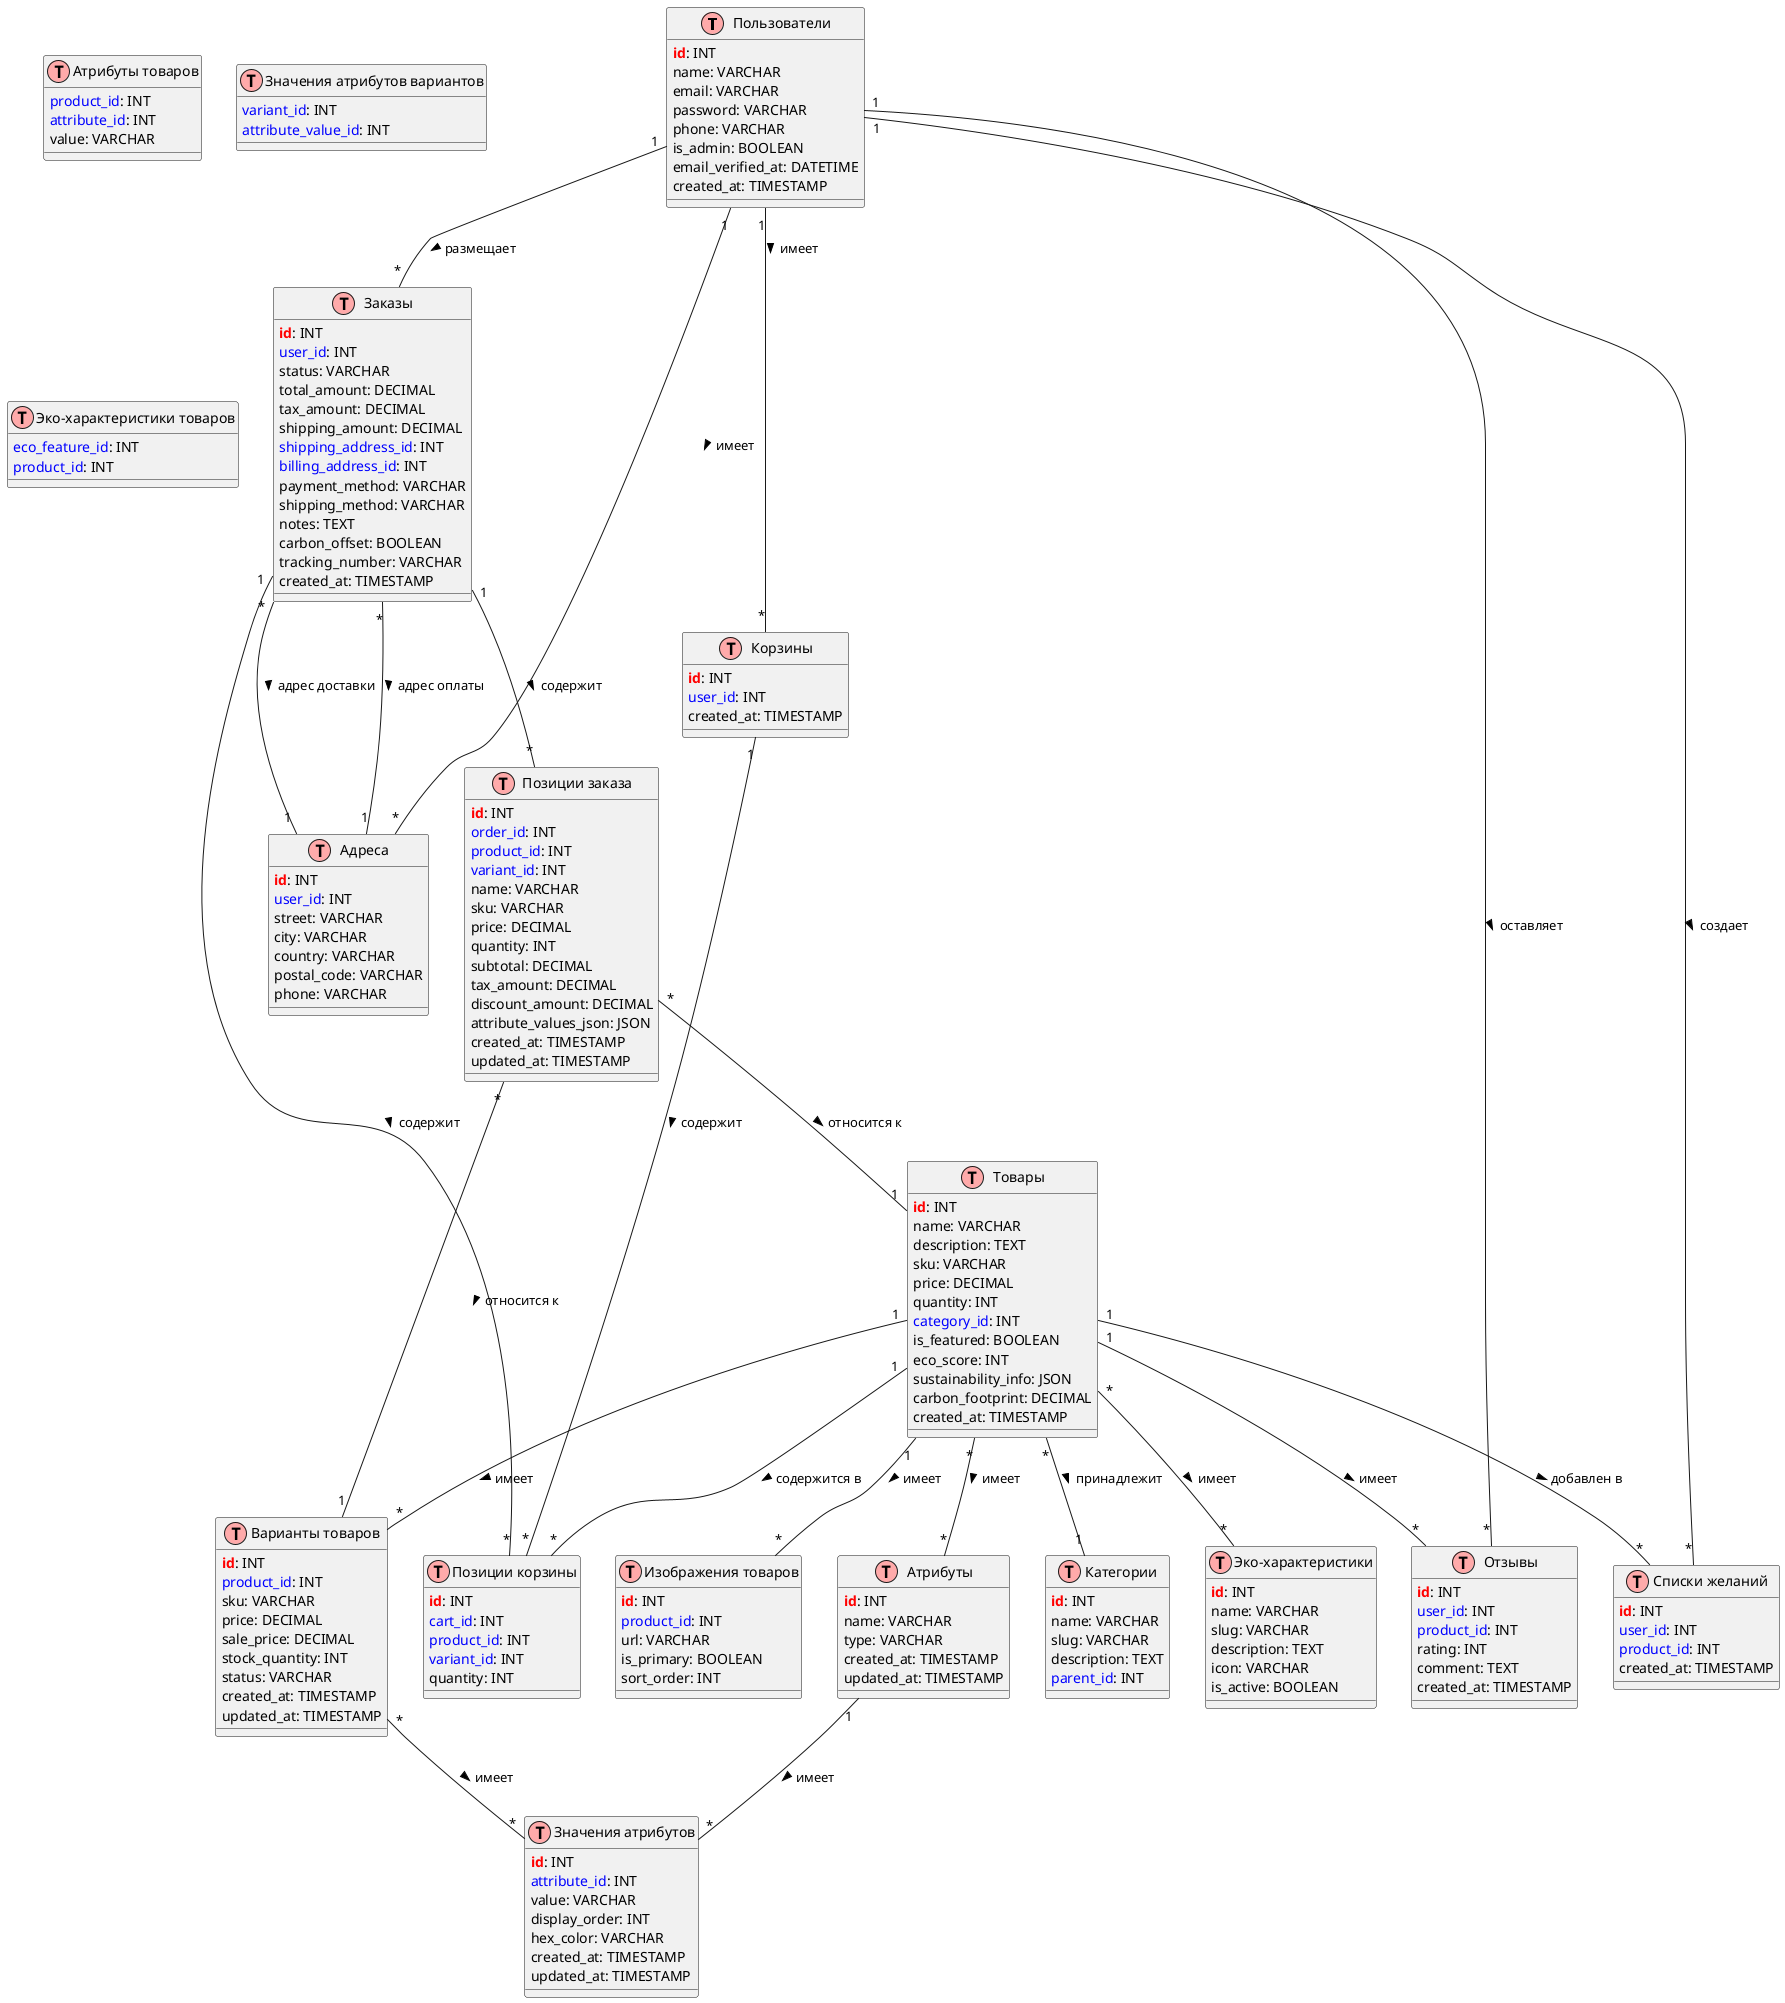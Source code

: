 @startuml Database Structure

!define Table(name,desc) class name as "desc" << (T,#FFAAAA) >>
!define primary_key(x) <b><color:red>x</color></b>
!define foreign_key(x) <color:blue>x</color>

Table(Users, "Пользователи") {
  primary_key(id): INT
  name: VARCHAR
  email: VARCHAR
  password: VARCHAR
  phone: VARCHAR
  is_admin: BOOLEAN
  email_verified_at: DATETIME
  created_at: TIMESTAMP
}

Table(Products, "Товары") {
  primary_key(id): INT
  name: VARCHAR
  description: TEXT
  sku: VARCHAR
  price: DECIMAL
  quantity: INT
  foreign_key(category_id): INT
  is_featured: BOOLEAN
  eco_score: INT
  sustainability_info: JSON
  carbon_footprint: DECIMAL
  created_at: TIMESTAMP
}

Table(Categories, "Категории") {
  primary_key(id): INT
  name: VARCHAR
  slug: VARCHAR
  description: TEXT
  foreign_key(parent_id): INT
}

Table(Orders, "Заказы") {
  primary_key(id): INT
  foreign_key(user_id): INT
  status: VARCHAR
  total_amount: DECIMAL
  tax_amount: DECIMAL
  shipping_amount: DECIMAL
  foreign_key(shipping_address_id): INT
  foreign_key(billing_address_id): INT
  payment_method: VARCHAR
  shipping_method: VARCHAR
  notes: TEXT
  carbon_offset: BOOLEAN
  tracking_number: VARCHAR
  created_at: TIMESTAMP
}

Table(EcoFeatures, "Эко-характеристики") {
  primary_key(id): INT
  name: VARCHAR
  slug: VARCHAR
  description: TEXT
  icon: VARCHAR
  is_active: BOOLEAN
}

Table(Reviews, "Отзывы") {
  primary_key(id): INT
  foreign_key(user_id): INT
  foreign_key(product_id): INT
  rating: INT
  comment: TEXT
  created_at: TIMESTAMP
}

Table(Addresses, "Адреса") {
  primary_key(id): INT
  foreign_key(user_id): INT
  street: VARCHAR
  city: VARCHAR
  country: VARCHAR
  postal_code: VARCHAR
  phone: VARCHAR
}

Table(Carts, "Корзины") {
  primary_key(id): INT
  foreign_key(user_id): INT
  created_at: TIMESTAMP
}

Table(CartItems, "Позиции корзины") {
  primary_key(id): INT
  foreign_key(cart_id): INT
  foreign_key(product_id): INT
  foreign_key(variant_id): INT
  quantity: INT
}

Table(Wishlists, "Списки желаний") {
  primary_key(id): INT
  foreign_key(user_id): INT
  foreign_key(product_id): INT
  created_at: TIMESTAMP
}

Table(ProductImages, "Изображения товаров") {
  primary_key(id): INT
  foreign_key(product_id): INT
  url: VARCHAR
  is_primary: BOOLEAN
  sort_order: INT
}

Table(Attributes, "Атрибуты") {
  primary_key(id): INT
  name: VARCHAR
  type: VARCHAR
  created_at: TIMESTAMP
  updated_at: TIMESTAMP
}

Table(AttributeValues, "Значения атрибутов") {
  primary_key(id): INT
  foreign_key(attribute_id): INT
  value: VARCHAR
  display_order: INT
  hex_color: VARCHAR
  created_at: TIMESTAMP
  updated_at: TIMESTAMP
}

Table(Variants, "Варианты товаров") {
  primary_key(id): INT
  foreign_key(product_id): INT
  sku: VARCHAR
  price: DECIMAL
  sale_price: DECIMAL
  stock_quantity: INT
  status: VARCHAR
  created_at: TIMESTAMP
  updated_at: TIMESTAMP
}

Table(ProductAttribute, "Атрибуты товаров") {
  foreign_key(product_id): INT
  foreign_key(attribute_id): INT
  value: VARCHAR
}

Table(VariantAttributeValues, "Значения атрибутов вариантов") {
  foreign_key(variant_id): INT
  foreign_key(attribute_value_id): INT
}

Table(EcoFeatureProduct, "Эко-характеристики товаров") {
  foreign_key(eco_feature_id): INT
  foreign_key(product_id): INT
}

Table(OrderItems, "Позиции заказа") {
  primary_key(id): INT
  foreign_key(order_id): INT
  foreign_key(product_id): INT
  foreign_key(variant_id): INT
  name: VARCHAR
  sku: VARCHAR
  price: DECIMAL
  quantity: INT
  subtotal: DECIMAL
  tax_amount: DECIMAL
  discount_amount: DECIMAL
  attribute_values_json: JSON
  created_at: TIMESTAMP
  updated_at: TIMESTAMP
}

' Связи
Users "1" -- "*" Orders : размещает >
Users "1" -- "*" Reviews : оставляет >
Users "1" -- "*" Addresses : имеет >
Users "1" -- "*" Carts : имеет >
Users "1" -- "*" Wishlists : создает >

Products "1" -- "*" Reviews : имеет >
Products "1" -- "*" ProductImages : имеет >
Products "1" -- "*" CartItems : содержится в >
Products "1" -- "*" Wishlists : добавлен в >
Products "*" -- "1" Categories : принадлежит >

Products "*" -- "*" EcoFeatures : имеет >

Orders "1" -- "*" CartItems : содержит >
Orders "*" -- "1" Addresses : адрес доставки >
Orders "*" -- "1" Addresses : адрес оплаты >

Carts "1" -- "*" CartItems : содержит >

Products "*" -- "*" Attributes : имеет >
Products "1" -- "*" Variants : имеет >
Variants "*" -- "*" AttributeValues : имеет >
Orders "1" -- "*" OrderItems : содержит >
OrderItems "*" -- "1" Products : относится к >
OrderItems "*" -- "1" Variants : относится к >
Attributes "1" -- "*" AttributeValues : имеет >

@enduml
